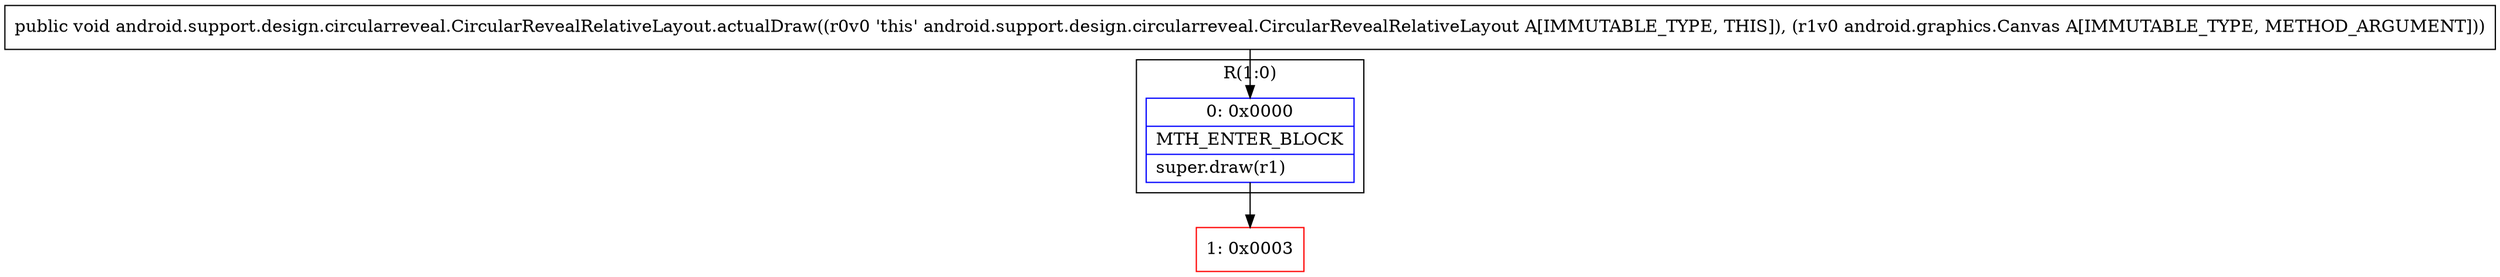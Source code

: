 digraph "CFG forandroid.support.design.circularreveal.CircularRevealRelativeLayout.actualDraw(Landroid\/graphics\/Canvas;)V" {
subgraph cluster_Region_7273218 {
label = "R(1:0)";
node [shape=record,color=blue];
Node_0 [shape=record,label="{0\:\ 0x0000|MTH_ENTER_BLOCK\l|super.draw(r1)\l}"];
}
Node_1 [shape=record,color=red,label="{1\:\ 0x0003}"];
MethodNode[shape=record,label="{public void android.support.design.circularreveal.CircularRevealRelativeLayout.actualDraw((r0v0 'this' android.support.design.circularreveal.CircularRevealRelativeLayout A[IMMUTABLE_TYPE, THIS]), (r1v0 android.graphics.Canvas A[IMMUTABLE_TYPE, METHOD_ARGUMENT])) }"];
MethodNode -> Node_0;
Node_0 -> Node_1;
}

